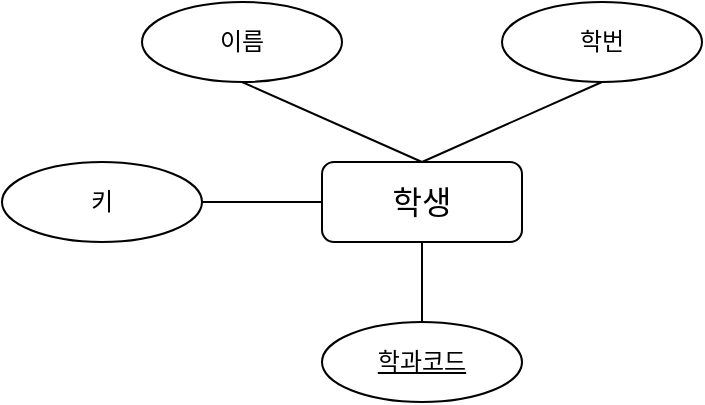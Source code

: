 <mxfile version="24.2.1" type="github">
  <diagram name="페이지-1" id="DnrLCoqp0zNMLl07k5V4">
    <mxGraphModel dx="2166" dy="1190" grid="1" gridSize="10" guides="1" tooltips="1" connect="1" arrows="1" fold="1" page="0" pageScale="1" pageWidth="827" pageHeight="1169" math="0" shadow="0">
      <root>
        <mxCell id="0" />
        <mxCell id="1" parent="0" />
        <mxCell id="U_HySxkz3RupUNM9T2fn-3" value="&lt;font style=&quot;font-size: 16px;&quot;&gt;학생&lt;/font&gt;" style="whiteSpace=wrap;html=1;align=center;rounded=1;" vertex="1" parent="1">
          <mxGeometry x="-290" width="100" height="40" as="geometry" />
        </mxCell>
        <mxCell id="U_HySxkz3RupUNM9T2fn-9" value="학과코드" style="ellipse;whiteSpace=wrap;html=1;align=center;fontStyle=4;rounded=1;" vertex="1" parent="1">
          <mxGeometry x="-290" y="80" width="100" height="40" as="geometry" />
        </mxCell>
        <mxCell id="U_HySxkz3RupUNM9T2fn-10" value="이름" style="ellipse;whiteSpace=wrap;html=1;align=center;rounded=1;" vertex="1" parent="1">
          <mxGeometry x="-380" y="-80" width="100" height="40" as="geometry" />
        </mxCell>
        <mxCell id="U_HySxkz3RupUNM9T2fn-11" value="키" style="ellipse;whiteSpace=wrap;html=1;align=center;rounded=1;" vertex="1" parent="1">
          <mxGeometry x="-450" width="100" height="40" as="geometry" />
        </mxCell>
        <mxCell id="U_HySxkz3RupUNM9T2fn-13" value="학번" style="ellipse;whiteSpace=wrap;html=1;align=center;rounded=1;" vertex="1" parent="1">
          <mxGeometry x="-200" y="-80" width="100" height="40" as="geometry" />
        </mxCell>
        <mxCell id="U_HySxkz3RupUNM9T2fn-14" value="" style="endArrow=none;html=1;rounded=0;fontSize=12;startSize=8;endSize=8;curved=1;entryX=0.5;entryY=1;entryDx=0;entryDy=0;exitX=0.5;exitY=0;exitDx=0;exitDy=0;" edge="1" parent="1" source="U_HySxkz3RupUNM9T2fn-3" target="U_HySxkz3RupUNM9T2fn-13">
          <mxGeometry relative="1" as="geometry">
            <mxPoint x="-270" y="-20" as="sourcePoint" />
            <mxPoint x="-110" y="-20" as="targetPoint" />
          </mxGeometry>
        </mxCell>
        <mxCell id="U_HySxkz3RupUNM9T2fn-15" value="" style="endArrow=none;html=1;rounded=0;fontSize=12;startSize=8;endSize=8;curved=1;exitX=0.5;exitY=1;exitDx=0;exitDy=0;entryX=0.5;entryY=0;entryDx=0;entryDy=0;" edge="1" parent="1" source="U_HySxkz3RupUNM9T2fn-10" target="U_HySxkz3RupUNM9T2fn-3">
          <mxGeometry relative="1" as="geometry">
            <mxPoint x="-270" y="-20" as="sourcePoint" />
            <mxPoint x="-110" y="-20" as="targetPoint" />
          </mxGeometry>
        </mxCell>
        <mxCell id="U_HySxkz3RupUNM9T2fn-16" value="" style="endArrow=none;html=1;rounded=0;fontSize=12;startSize=8;endSize=8;curved=1;exitX=1;exitY=0.5;exitDx=0;exitDy=0;entryX=0;entryY=0.5;entryDx=0;entryDy=0;" edge="1" parent="1" source="U_HySxkz3RupUNM9T2fn-11" target="U_HySxkz3RupUNM9T2fn-3">
          <mxGeometry relative="1" as="geometry">
            <mxPoint x="-320" y="-30" as="sourcePoint" />
            <mxPoint x="-230" y="10" as="targetPoint" />
          </mxGeometry>
        </mxCell>
        <mxCell id="U_HySxkz3RupUNM9T2fn-17" value="" style="endArrow=none;html=1;rounded=0;fontSize=12;startSize=8;endSize=8;curved=1;exitX=0.5;exitY=1;exitDx=0;exitDy=0;" edge="1" parent="1" source="U_HySxkz3RupUNM9T2fn-3">
          <mxGeometry relative="1" as="geometry">
            <mxPoint x="-340" y="30" as="sourcePoint" />
            <mxPoint x="-240" y="80" as="targetPoint" />
          </mxGeometry>
        </mxCell>
      </root>
    </mxGraphModel>
  </diagram>
</mxfile>
